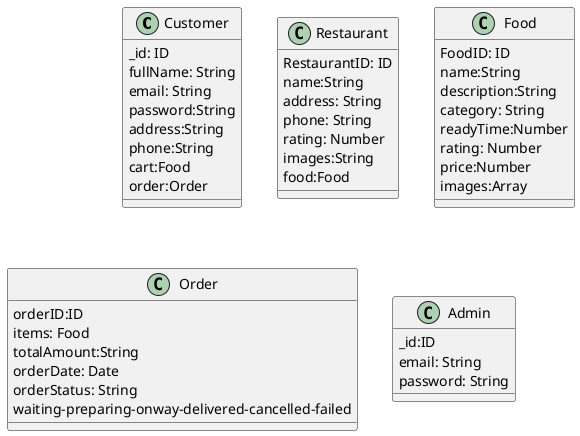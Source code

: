 
@startuml food-order
class Customer {
  _id: ID
  fullName: String
  email: String
  password:String
  address:String
  phone:String
  cart:Food
  order:Order
'   login();
'   register();
'   createOrder();
'   updateOrder();
'   deleteOrder();
'   deleteOrderById();
'   getAllRestaurant();
'   getRestaurantById();
}

class Restaurant {
  RestaurantID: ID  
  name:String
  address: String
  phone: String
  rating: Number
  images:String
  food:Food

}

class Food { 
  FoodID: ID  
  name:String
  description:String
  category: String
  readyTime:Number
  rating: Number
  price:Number
  images:Array
}
class Order { 
  orderID:ID
  items: Food
  totalAmount:String
  orderDate: Date
  orderStatus: String 
  waiting-preparing-onway-delivered-cancelled-failed
}

class Admin { 
  _id:ID
  email: String
  password: String
}


@enduml
